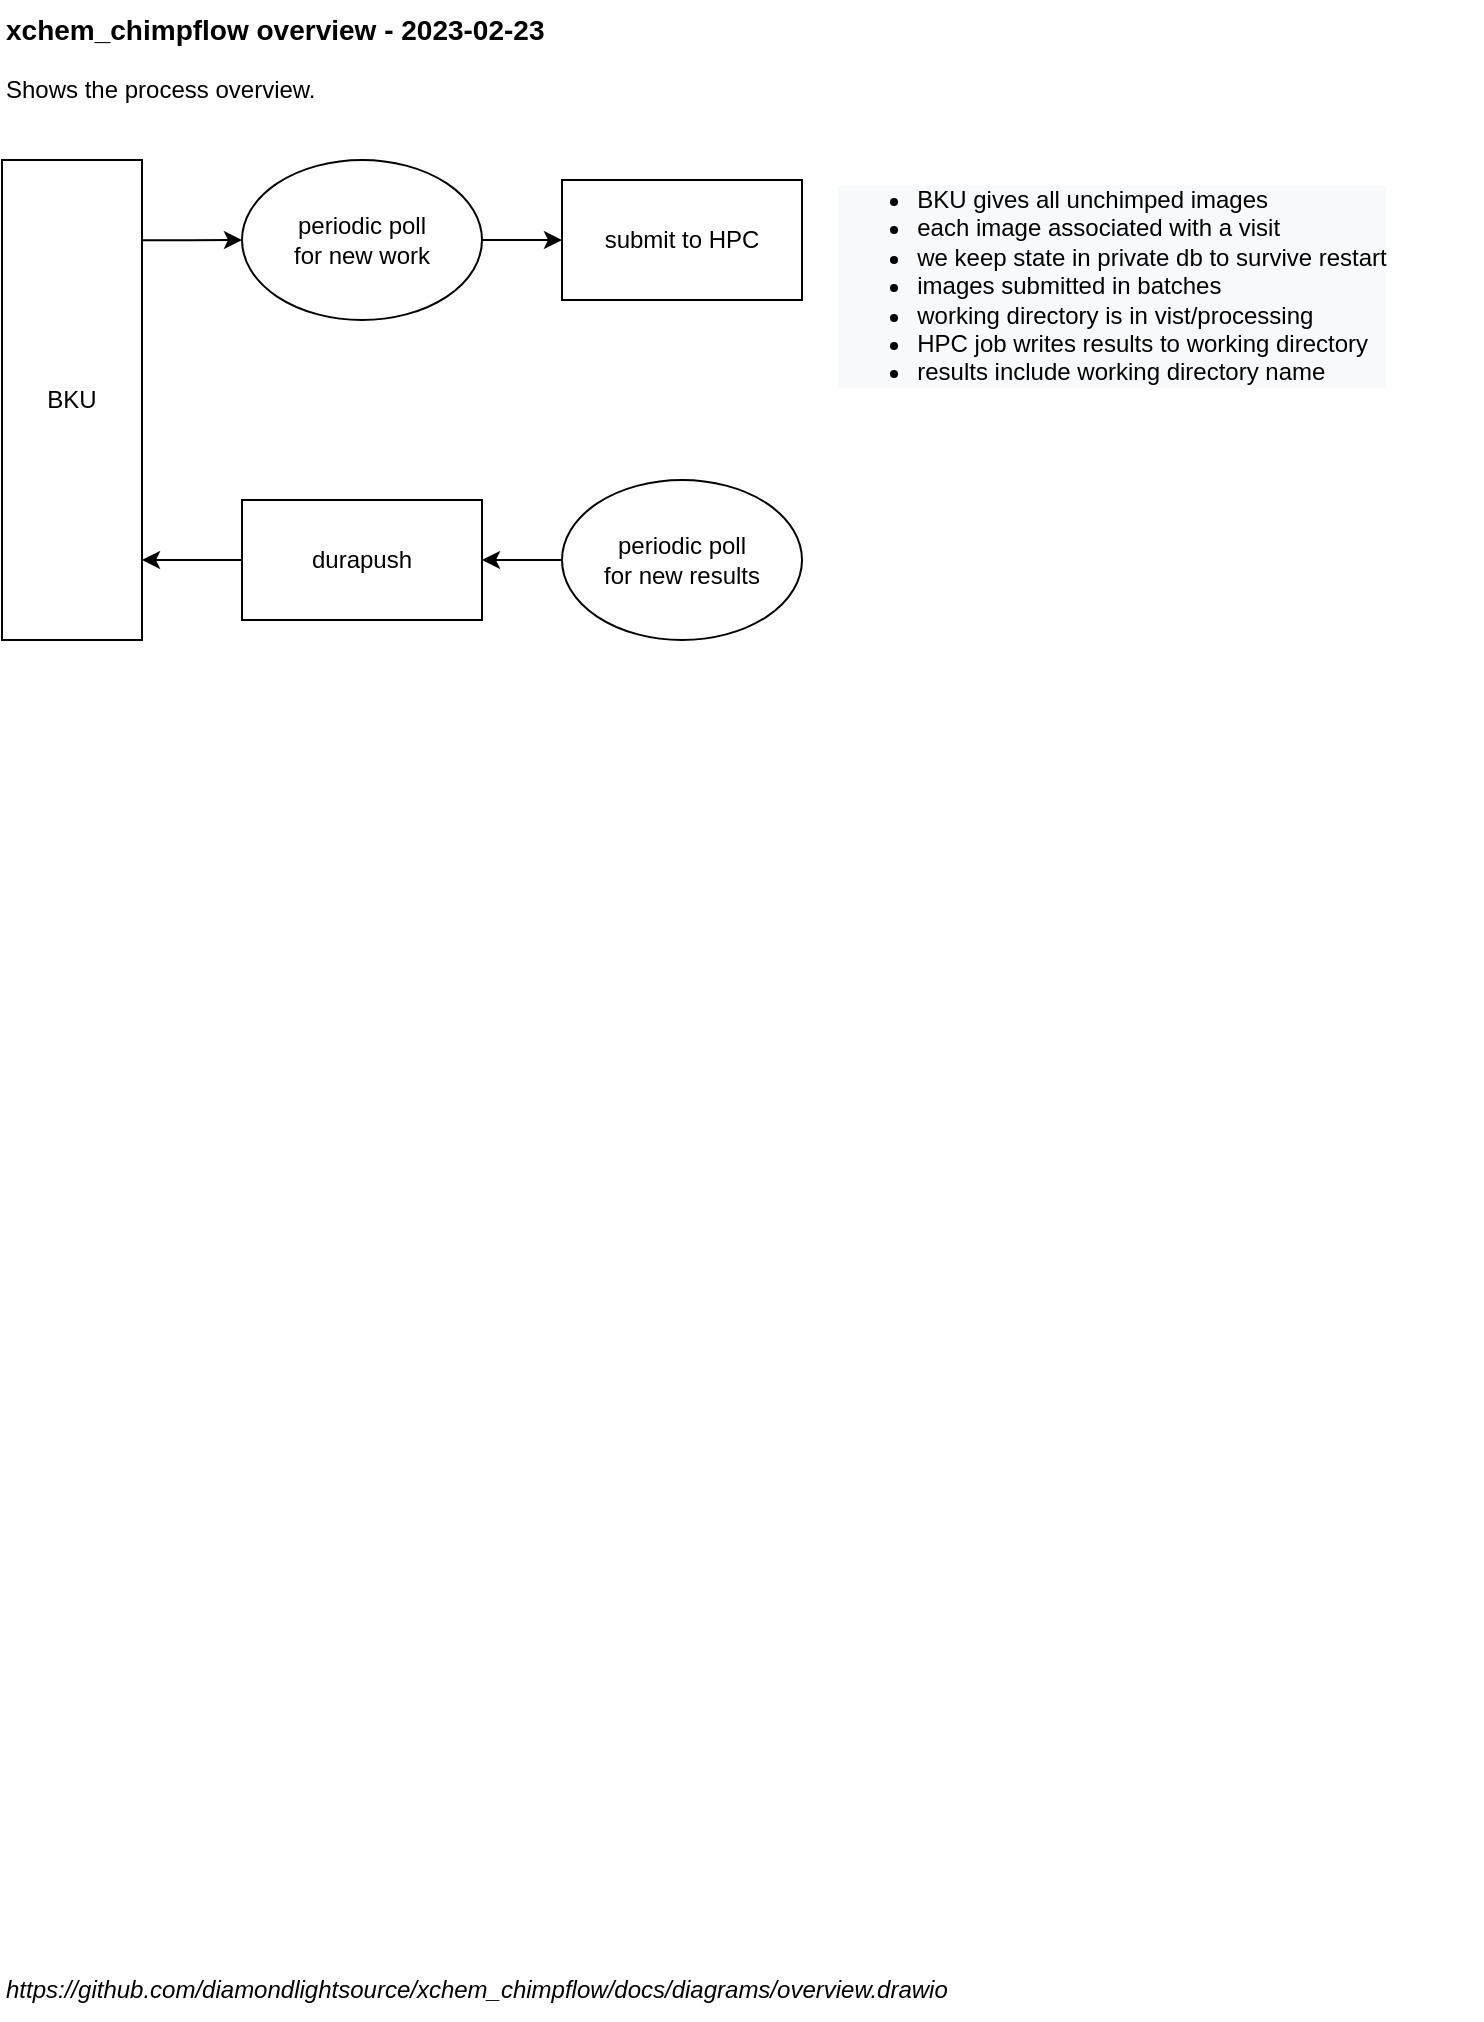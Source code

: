 <mxfile version="20.2.3" type="device"><diagram id="uqjOhJ9Aks3yZDGNdwso" name="Page-1"><mxGraphModel dx="782" dy="1225" grid="1" gridSize="10" guides="1" tooltips="1" connect="1" arrows="1" fold="1" page="1" pageScale="1" pageWidth="827" pageHeight="1169" math="0" shadow="0"><root><mxCell id="0"/><mxCell id="1" parent="0"/><mxCell id="elxPZMIollboO0WtDrNg-40" value="&lt;span style=&quot;font-size: 14px;&quot;&gt;xchem_chimpflow overview - 2023-02-23&lt;/span&gt;" style="text;html=1;strokeColor=none;fillColor=none;align=left;verticalAlign=middle;whiteSpace=wrap;rounded=0;dashed=1;fontStyle=1" parent="1" vertex="1"><mxGeometry width="400" height="30" as="geometry"/></mxCell><mxCell id="elxPZMIollboO0WtDrNg-48" value="Shows the process overview." style="text;html=1;strokeColor=none;fillColor=none;align=left;verticalAlign=middle;whiteSpace=wrap;rounded=0;dashed=1;fontSize=12;" parent="1" vertex="1"><mxGeometry y="30" width="740" height="30" as="geometry"/></mxCell><mxCell id="elxPZMIollboO0WtDrNg-50" value="https://github.com/diamondlightsource/xchem_chimpflow/docs/diagrams/overview.drawio" style="text;html=1;strokeColor=none;fillColor=none;align=left;verticalAlign=middle;whiteSpace=wrap;rounded=0;dashed=1;fontSize=12;fontStyle=2" parent="1" vertex="1"><mxGeometry y="980" width="700" height="30" as="geometry"/></mxCell><mxCell id="mqNVhO4IYDW5pfhrCj5k-2" value="periodic poll&lt;br&gt;for new work" style="ellipse;whiteSpace=wrap;html=1;" vertex="1" parent="1"><mxGeometry x="120" y="80" width="120" height="80" as="geometry"/></mxCell><mxCell id="mqNVhO4IYDW5pfhrCj5k-12" style="edgeStyle=orthogonalEdgeStyle;rounded=0;orthogonalLoop=1;jettySize=auto;html=1;exitX=1;exitY=0.5;exitDx=0;exitDy=0;entryX=0;entryY=0.5;entryDx=0;entryDy=0;" edge="1" parent="1" source="mqNVhO4IYDW5pfhrCj5k-2" target="mqNVhO4IYDW5pfhrCj5k-4"><mxGeometry relative="1" as="geometry"><mxPoint x="380" y="120" as="sourcePoint"/></mxGeometry></mxCell><mxCell id="mqNVhO4IYDW5pfhrCj5k-4" value="submit to HPC" style="rounded=0;whiteSpace=wrap;html=1;" vertex="1" parent="1"><mxGeometry x="280" y="90" width="120" height="60" as="geometry"/></mxCell><mxCell id="mqNVhO4IYDW5pfhrCj5k-14" style="edgeStyle=orthogonalEdgeStyle;rounded=0;orthogonalLoop=1;jettySize=auto;html=1;exitX=0;exitY=0.5;exitDx=0;exitDy=0;entryX=1;entryY=0.5;entryDx=0;entryDy=0;" edge="1" parent="1" source="mqNVhO4IYDW5pfhrCj5k-5" target="mqNVhO4IYDW5pfhrCj5k-7"><mxGeometry relative="1" as="geometry"><mxPoint x="380" y="280" as="targetPoint"/></mxGeometry></mxCell><mxCell id="mqNVhO4IYDW5pfhrCj5k-5" value="periodic poll&lt;br&gt;for new results" style="ellipse;whiteSpace=wrap;html=1;" vertex="1" parent="1"><mxGeometry x="280" y="240" width="120" height="80" as="geometry"/></mxCell><mxCell id="mqNVhO4IYDW5pfhrCj5k-16" style="edgeStyle=orthogonalEdgeStyle;rounded=0;orthogonalLoop=1;jettySize=auto;html=1;exitX=0;exitY=0.5;exitDx=0;exitDy=0;" edge="1" parent="1" source="mqNVhO4IYDW5pfhrCj5k-7"><mxGeometry relative="1" as="geometry"><mxPoint x="70" y="280" as="targetPoint"/></mxGeometry></mxCell><mxCell id="mqNVhO4IYDW5pfhrCj5k-7" value="durapush" style="rounded=0;whiteSpace=wrap;html=1;" vertex="1" parent="1"><mxGeometry x="120" y="250" width="120" height="60" as="geometry"/></mxCell><mxCell id="mqNVhO4IYDW5pfhrCj5k-10" style="edgeStyle=orthogonalEdgeStyle;rounded=0;orthogonalLoop=1;jettySize=auto;html=1;exitX=1;exitY=0.167;exitDx=0;exitDy=0;entryX=0;entryY=0.5;entryDx=0;entryDy=0;exitPerimeter=0;" edge="1" parent="1" source="mqNVhO4IYDW5pfhrCj5k-9" target="mqNVhO4IYDW5pfhrCj5k-2"><mxGeometry relative="1" as="geometry"/></mxCell><mxCell id="mqNVhO4IYDW5pfhrCj5k-9" value="BKU" style="rounded=0;whiteSpace=wrap;html=1;" vertex="1" parent="1"><mxGeometry y="80" width="70" height="240" as="geometry"/></mxCell><mxCell id="mqNVhO4IYDW5pfhrCj5k-20" value="&#10;&lt;ul style=&quot;color: rgb(0, 0, 0); font-family: Helvetica; font-size: 12px; font-style: normal; font-variant-ligatures: normal; font-variant-caps: normal; font-weight: 400; letter-spacing: normal; orphans: 2; text-align: left; text-indent: 0px; text-transform: none; widows: 2; word-spacing: 0px; -webkit-text-stroke-width: 0px; background-color: rgb(248, 249, 250); text-decoration-thickness: initial; text-decoration-style: initial; text-decoration-color: initial;&quot;&gt;&lt;li&gt;BKU gives all unchimped images&lt;/li&gt;&lt;li&gt;each image associated with a visit&lt;/li&gt;&lt;li&gt;we keep state in private db to survive restart&lt;/li&gt;&lt;li&gt;images submitted in batches&lt;/li&gt;&lt;li&gt;working directory is in vist/processing&lt;/li&gt;&lt;li&gt;HPC job writes results to working directory&lt;/li&gt;&lt;li&gt;results include working directory name&lt;/li&gt;&lt;/ul&gt;&#10;&#10;" style="text;html=1;strokeColor=none;fillColor=none;align=center;verticalAlign=middle;whiteSpace=wrap;rounded=0;labelBorderColor=none;" vertex="1" parent="1"><mxGeometry x="410" y="50" width="290" height="200" as="geometry"/></mxCell></root></mxGraphModel></diagram></mxfile>